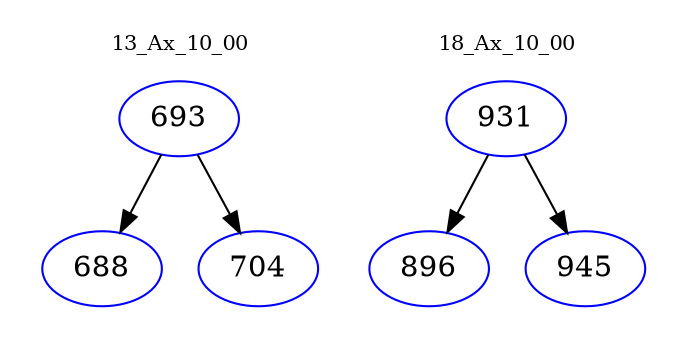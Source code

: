 digraph{
subgraph cluster_0 {
color = white
label = "13_Ax_10_00";
fontsize=10;
T0_693 [label="693", color="blue"]
T0_693 -> T0_688 [color="black"]
T0_688 [label="688", color="blue"]
T0_693 -> T0_704 [color="black"]
T0_704 [label="704", color="blue"]
}
subgraph cluster_1 {
color = white
label = "18_Ax_10_00";
fontsize=10;
T1_931 [label="931", color="blue"]
T1_931 -> T1_896 [color="black"]
T1_896 [label="896", color="blue"]
T1_931 -> T1_945 [color="black"]
T1_945 [label="945", color="blue"]
}
}
